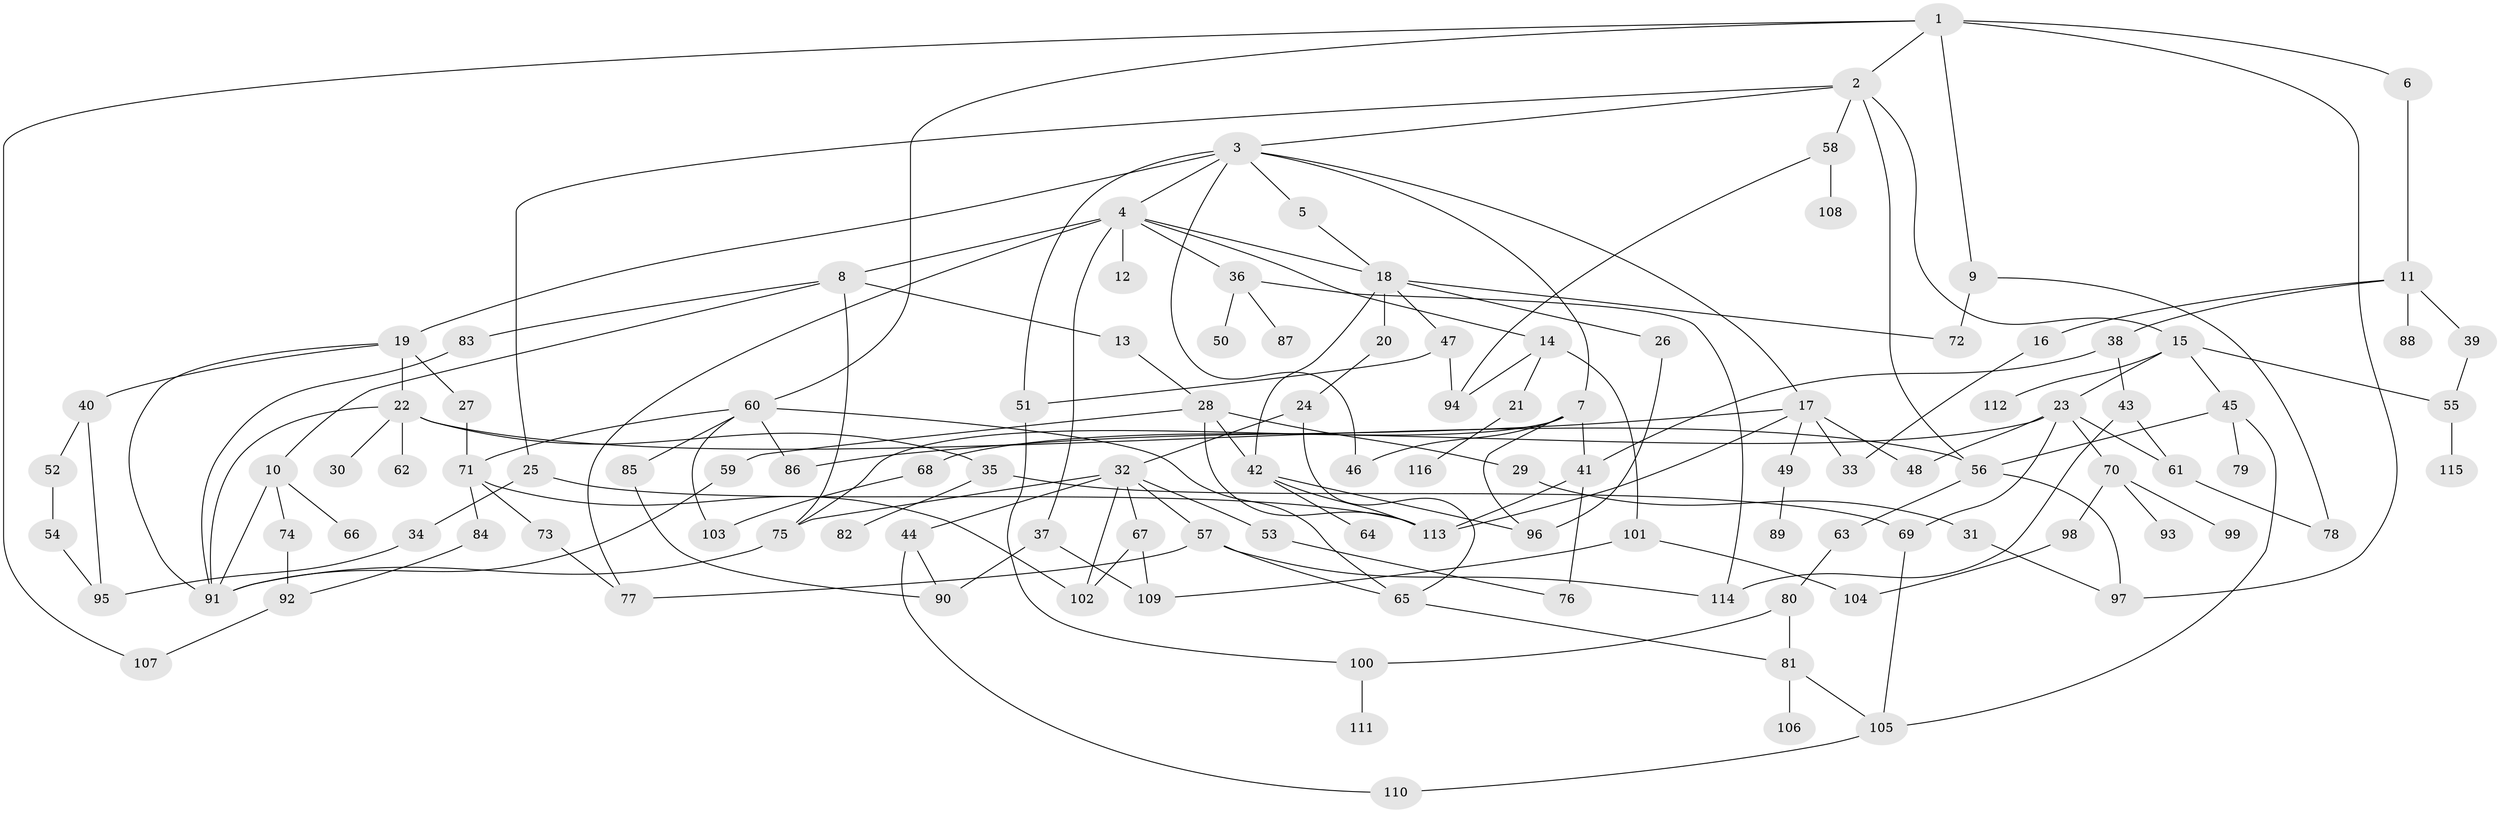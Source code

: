 // Generated by graph-tools (version 1.1) at 2025/41/03/09/25 04:41:30]
// undirected, 116 vertices, 172 edges
graph export_dot {
graph [start="1"]
  node [color=gray90,style=filled];
  1;
  2;
  3;
  4;
  5;
  6;
  7;
  8;
  9;
  10;
  11;
  12;
  13;
  14;
  15;
  16;
  17;
  18;
  19;
  20;
  21;
  22;
  23;
  24;
  25;
  26;
  27;
  28;
  29;
  30;
  31;
  32;
  33;
  34;
  35;
  36;
  37;
  38;
  39;
  40;
  41;
  42;
  43;
  44;
  45;
  46;
  47;
  48;
  49;
  50;
  51;
  52;
  53;
  54;
  55;
  56;
  57;
  58;
  59;
  60;
  61;
  62;
  63;
  64;
  65;
  66;
  67;
  68;
  69;
  70;
  71;
  72;
  73;
  74;
  75;
  76;
  77;
  78;
  79;
  80;
  81;
  82;
  83;
  84;
  85;
  86;
  87;
  88;
  89;
  90;
  91;
  92;
  93;
  94;
  95;
  96;
  97;
  98;
  99;
  100;
  101;
  102;
  103;
  104;
  105;
  106;
  107;
  108;
  109;
  110;
  111;
  112;
  113;
  114;
  115;
  116;
  1 -- 2;
  1 -- 6;
  1 -- 9;
  1 -- 60;
  1 -- 97;
  1 -- 107;
  2 -- 3;
  2 -- 15;
  2 -- 25;
  2 -- 58;
  2 -- 56;
  3 -- 4;
  3 -- 5;
  3 -- 7;
  3 -- 17;
  3 -- 19;
  3 -- 46;
  3 -- 51;
  4 -- 8;
  4 -- 12;
  4 -- 14;
  4 -- 18;
  4 -- 36;
  4 -- 37;
  4 -- 77;
  5 -- 18;
  6 -- 11;
  7 -- 41;
  7 -- 75;
  7 -- 46;
  7 -- 96;
  8 -- 10;
  8 -- 13;
  8 -- 83;
  8 -- 75;
  9 -- 72;
  9 -- 78;
  10 -- 66;
  10 -- 74;
  10 -- 91;
  11 -- 16;
  11 -- 38;
  11 -- 39;
  11 -- 88;
  13 -- 28;
  14 -- 21;
  14 -- 101;
  14 -- 94;
  15 -- 23;
  15 -- 45;
  15 -- 55;
  15 -- 112;
  16 -- 33;
  17 -- 49;
  17 -- 113;
  17 -- 48;
  17 -- 86;
  17 -- 33;
  18 -- 20;
  18 -- 26;
  18 -- 42;
  18 -- 47;
  18 -- 72;
  19 -- 22;
  19 -- 27;
  19 -- 40;
  19 -- 91;
  20 -- 24;
  21 -- 116;
  22 -- 30;
  22 -- 35;
  22 -- 62;
  22 -- 91;
  22 -- 56;
  23 -- 48;
  23 -- 68;
  23 -- 69;
  23 -- 70;
  23 -- 61;
  24 -- 32;
  24 -- 65;
  25 -- 34;
  25 -- 113;
  26 -- 96;
  27 -- 71;
  28 -- 29;
  28 -- 59;
  28 -- 42;
  28 -- 113;
  29 -- 31;
  31 -- 97;
  32 -- 44;
  32 -- 53;
  32 -- 57;
  32 -- 67;
  32 -- 102;
  32 -- 75;
  34 -- 95;
  35 -- 82;
  35 -- 69;
  36 -- 50;
  36 -- 87;
  36 -- 114;
  37 -- 90;
  37 -- 109;
  38 -- 43;
  38 -- 41;
  39 -- 55;
  40 -- 52;
  40 -- 95;
  41 -- 113;
  41 -- 76;
  42 -- 64;
  42 -- 96;
  42 -- 113;
  43 -- 61;
  43 -- 114;
  44 -- 90;
  44 -- 110;
  45 -- 56;
  45 -- 79;
  45 -- 105;
  47 -- 51;
  47 -- 94;
  49 -- 89;
  51 -- 100;
  52 -- 54;
  53 -- 76;
  54 -- 95;
  55 -- 115;
  56 -- 63;
  56 -- 97;
  57 -- 65;
  57 -- 114;
  57 -- 77;
  58 -- 94;
  58 -- 108;
  59 -- 91;
  60 -- 65;
  60 -- 85;
  60 -- 86;
  60 -- 103;
  60 -- 71;
  61 -- 78;
  63 -- 80;
  65 -- 81;
  67 -- 102;
  67 -- 109;
  68 -- 103;
  69 -- 105;
  70 -- 93;
  70 -- 98;
  70 -- 99;
  71 -- 73;
  71 -- 84;
  71 -- 102;
  73 -- 77;
  74 -- 92;
  75 -- 91;
  80 -- 100;
  80 -- 81;
  81 -- 105;
  81 -- 106;
  83 -- 91;
  84 -- 92;
  85 -- 90;
  92 -- 107;
  98 -- 104;
  100 -- 111;
  101 -- 109;
  101 -- 104;
  105 -- 110;
}
